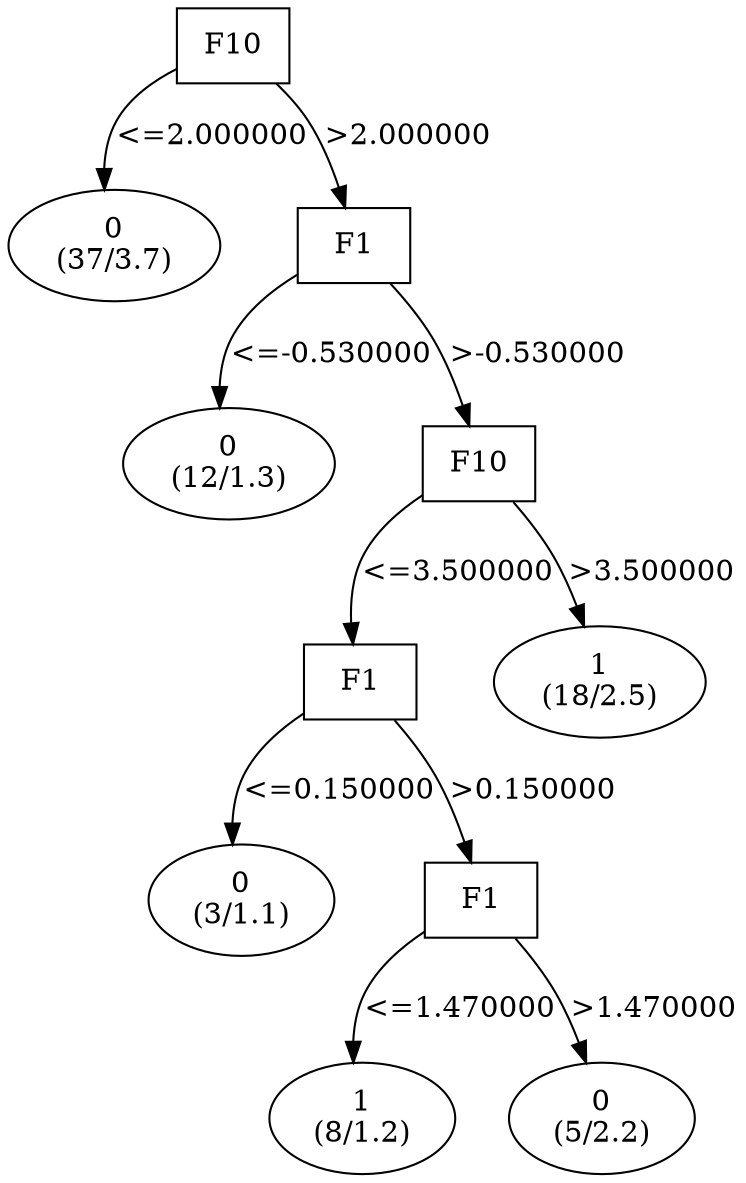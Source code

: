 digraph YaDT {
n0 [ shape=box, label="F10\n"]
n0 -> n1 [label="<=2.000000"]
n1 [ shape=ellipse, label="0\n(37/3.7)"]
n0 -> n2 [label=">2.000000"]
n2 [ shape=box, label="F1\n"]
n2 -> n3 [label="<=-0.530000"]
n3 [ shape=ellipse, label="0\n(12/1.3)"]
n2 -> n4 [label=">-0.530000"]
n4 [ shape=box, label="F10\n"]
n4 -> n5 [label="<=3.500000"]
n5 [ shape=box, label="F1\n"]
n5 -> n6 [label="<=0.150000"]
n6 [ shape=ellipse, label="0\n(3/1.1)"]
n5 -> n7 [label=">0.150000"]
n7 [ shape=box, label="F1\n"]
n7 -> n8 [label="<=1.470000"]
n8 [ shape=ellipse, label="1\n(8/1.2)"]
n7 -> n9 [label=">1.470000"]
n9 [ shape=ellipse, label="0\n(5/2.2)"]
n4 -> n12 [label=">3.500000"]
n12 [ shape=ellipse, label="1\n(18/2.5)"]
}
